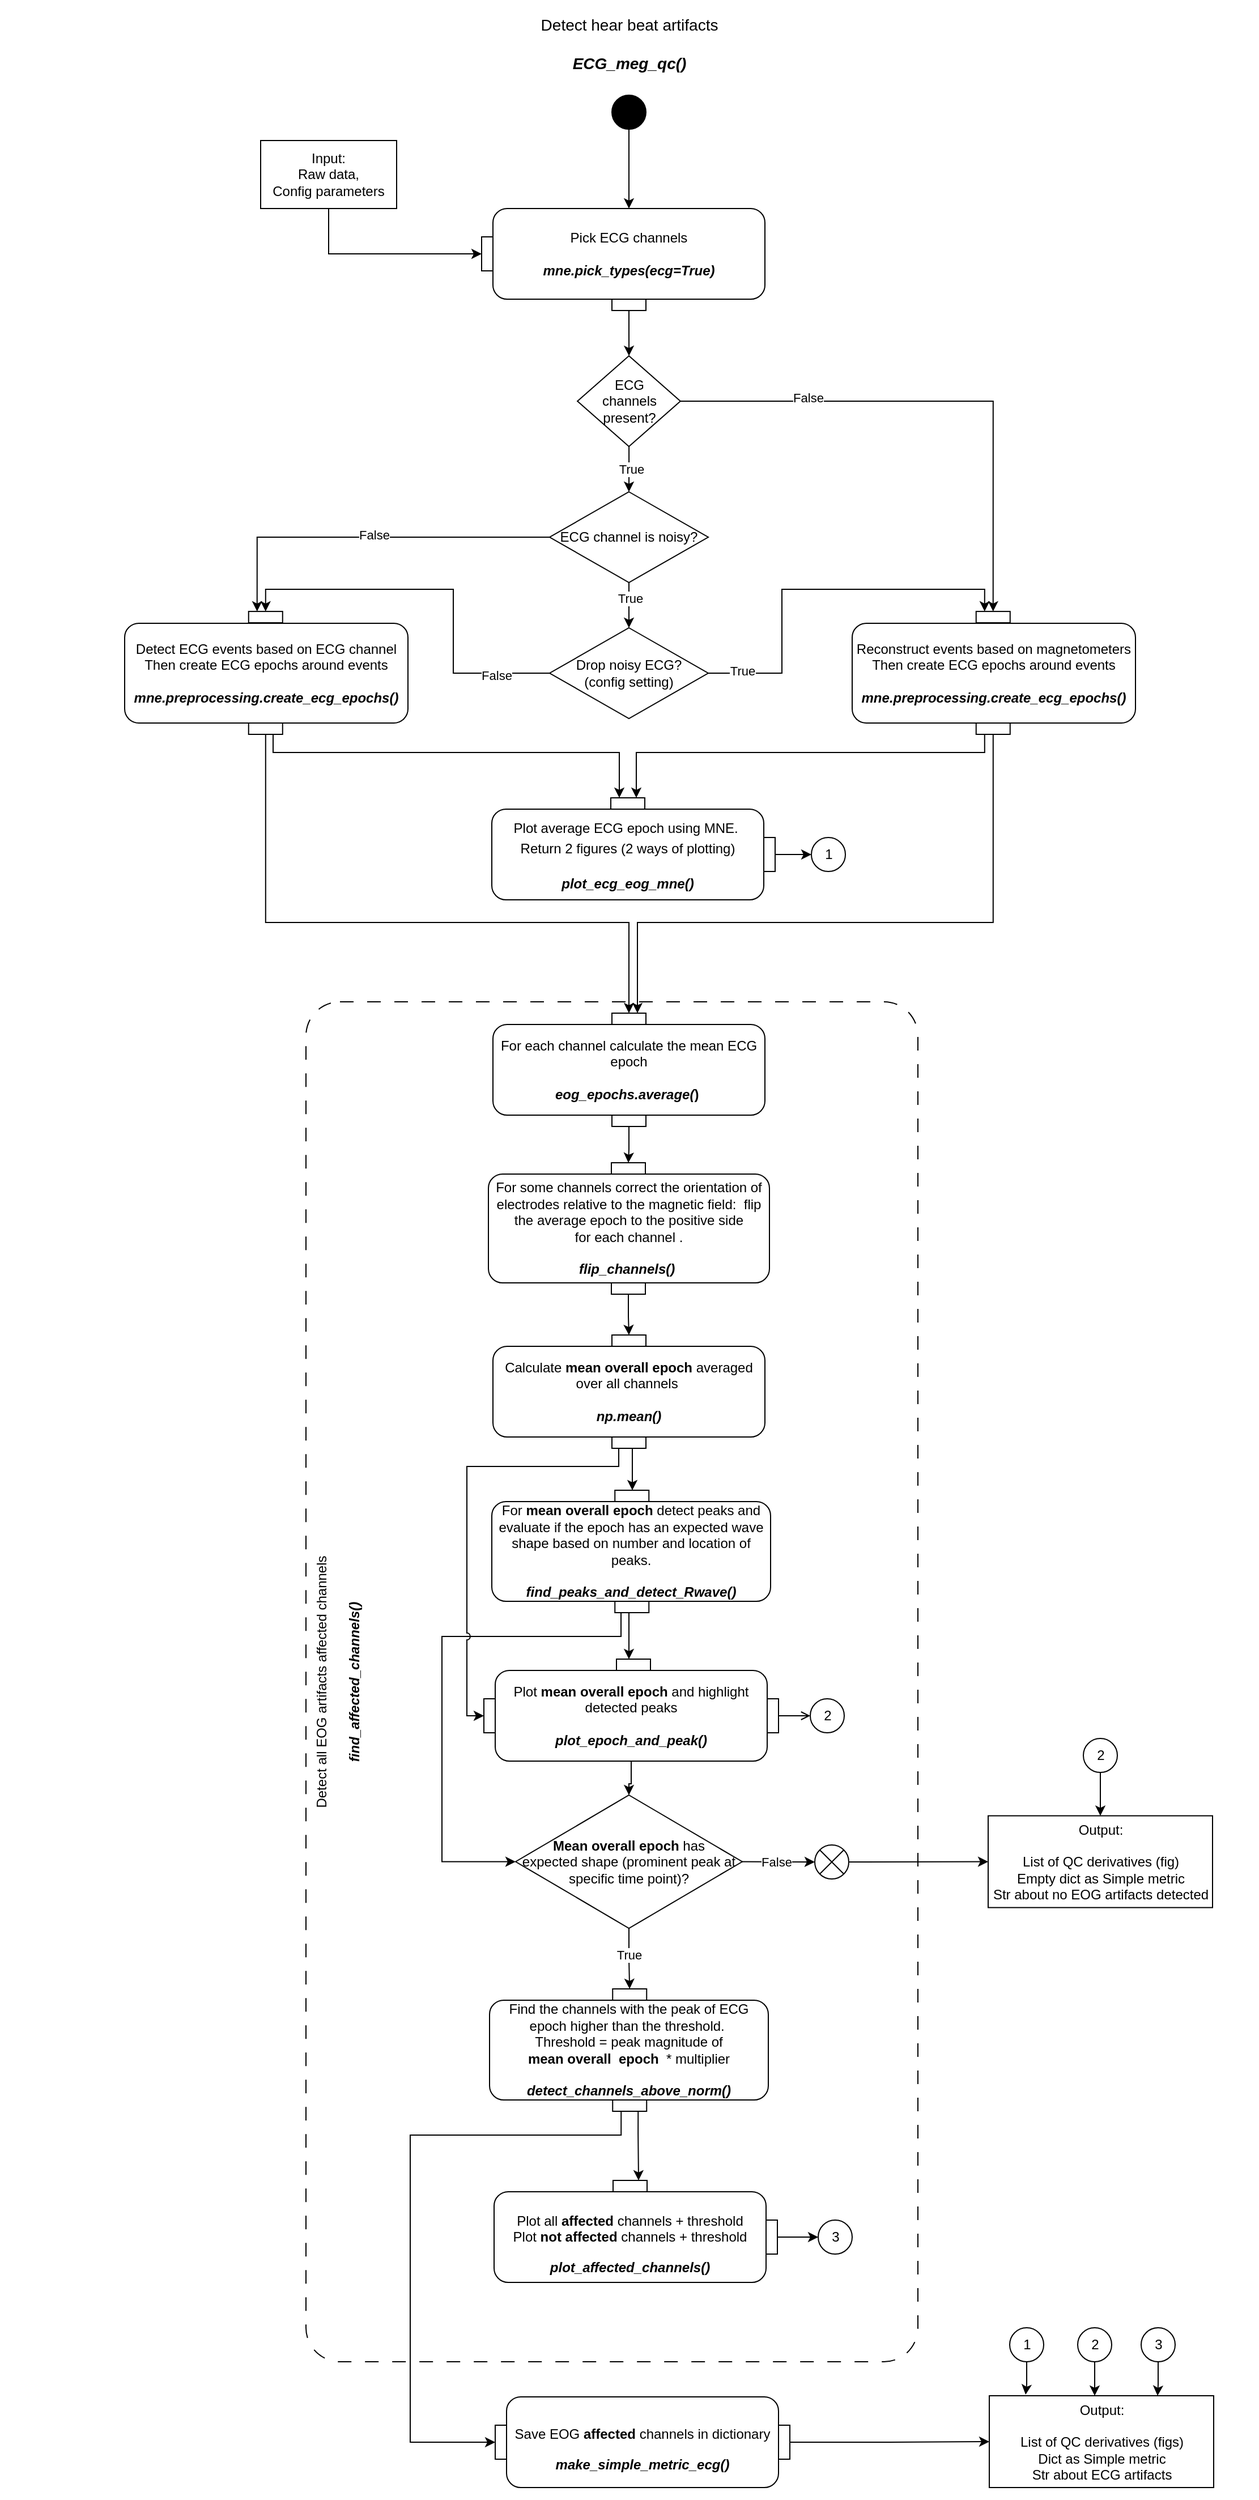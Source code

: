 <mxfile version="20.8.16" type="device"><diagram name="Page-1" id="929967ad-93f9-6ef4-fab6-5d389245f69c"><mxGraphModel dx="2705" dy="3597" grid="1" gridSize="10" guides="1" tooltips="1" connect="1" arrows="1" fold="1" page="0" pageScale="1.5" pageWidth="827" pageHeight="1169" background="none" math="0" shadow="0"><root><mxCell id="0" style=";html=1;"/><mxCell id="1" style=";html=1;" parent="0"/><mxCell id="1672d66443f91eb5-23" value="&lt;font style=&quot;font-size: 14px;&quot;&gt;&lt;span style=&quot;font-weight: normal;&quot;&gt;Detect hear beat artifacts&lt;/span&gt;&lt;br&gt;&lt;i&gt;ECG_meg_qc()&lt;/i&gt;&lt;br&gt;&lt;/font&gt;" style="text;strokeColor=none;fillColor=none;html=1;fontSize=28;fontStyle=1;verticalAlign=middle;align=center;" parent="1" vertex="1"><mxGeometry x="-1180" y="-2050" width="1110" height="40" as="geometry"/></mxCell><mxCell id="qlgW9oU40mQZMEhXMN03-3" style="edgeStyle=orthogonalEdgeStyle;rounded=0;orthogonalLoop=1;jettySize=auto;html=1;entryX=0;entryY=0.5;entryDx=0;entryDy=0;" parent="1" source="q_XP9tdPbFsaZTS1878Z-1" target="q_XP9tdPbFsaZTS1878Z-9" edge="1"><mxGeometry relative="1" as="geometry"><Array as="points"><mxPoint x="-890" y="-1840"/></Array></mxGeometry></mxCell><mxCell id="q_XP9tdPbFsaZTS1878Z-1" value="Input:&lt;br style=&quot;border-color: var(--border-color);&quot;&gt;Raw data,&lt;br&gt;Config parameters" style="rounded=0;whiteSpace=wrap;html=1;" parent="1" vertex="1"><mxGeometry x="-950" y="-1940" width="120" height="60" as="geometry"/></mxCell><mxCell id="q_XP9tdPbFsaZTS1878Z-12" value="" style="edgeStyle=orthogonalEdgeStyle;rounded=0;orthogonalLoop=1;jettySize=auto;html=1;" parent="1" source="q_XP9tdPbFsaZTS1878Z-2" target="q_XP9tdPbFsaZTS1878Z-8" edge="1"><mxGeometry relative="1" as="geometry"/></mxCell><mxCell id="q_XP9tdPbFsaZTS1878Z-2" value="" style="ellipse;fillColor=strokeColor;" parent="1" vertex="1"><mxGeometry x="-640" y="-1980" width="30" height="30" as="geometry"/></mxCell><mxCell id="q_XP9tdPbFsaZTS1878Z-7" value="" style="group;flipV=1;" parent="1" vertex="1" connectable="0"><mxGeometry x="-755" y="-1880" width="250" height="90" as="geometry"/></mxCell><mxCell id="q_XP9tdPbFsaZTS1878Z-8" value="Pick ECG channels&lt;br&gt;&lt;br&gt;&lt;b&gt;&lt;i&gt;mne.pick_types(ecg=True)&lt;/i&gt;&lt;/b&gt;" style="html=1;align=center;verticalAlign=middle;rounded=1;absoluteArcSize=1;arcSize=25;dashed=0;fontFamily=Helvetica;fontSize=12;whiteSpace=wrap;container=0;noLabel=0;imageAlign=center;" parent="q_XP9tdPbFsaZTS1878Z-7" vertex="1"><mxGeometry x="10" width="240" height="80" as="geometry"/></mxCell><mxCell id="q_XP9tdPbFsaZTS1878Z-9" value="pinIn 2" style="fontStyle=0;labelPosition=left;verticalLabelPosition=middle;align=right;verticalAlign=middle;spacingLeft=2;fontFamily=Helvetica;fontSize=12;flipH=0;resizable=0;container=0;noLabel=1;" parent="q_XP9tdPbFsaZTS1878Z-7" vertex="1"><mxGeometry y="25" width="10" height="30" as="geometry"/></mxCell><mxCell id="q_XP9tdPbFsaZTS1878Z-10" value="pinIn 1" style="fontStyle=0;labelPosition=center;verticalLabelPosition=top;align=center;verticalAlign=bottom;spacingLeft=2;fontFamily=Helvetica;fontSize=12;resizable=0;container=0;noLabel=1;" parent="q_XP9tdPbFsaZTS1878Z-7" vertex="1"><mxGeometry x="115" y="80" width="30" height="10" as="geometry"/></mxCell><mxCell id="Nbf0Tub4fTZDGGXtQ6uE-2" style="edgeStyle=orthogonalEdgeStyle;rounded=0;orthogonalLoop=1;jettySize=auto;html=1;entryX=0.5;entryY=0;entryDx=0;entryDy=0;" parent="1" source="q_XP9tdPbFsaZTS1878Z-14" target="huTJLk3M8OtfZe6XO08h-4" edge="1"><mxGeometry relative="1" as="geometry"/></mxCell><mxCell id="Nbf0Tub4fTZDGGXtQ6uE-3" value="False" style="edgeLabel;html=1;align=center;verticalAlign=middle;resizable=0;points=[];" parent="Nbf0Tub4fTZDGGXtQ6uE-2" vertex="1" connectable="0"><mxGeometry x="-0.514" y="3" relative="1" as="geometry"><mxPoint as="offset"/></mxGeometry></mxCell><mxCell id="Nbf0Tub4fTZDGGXtQ6uE-4" value="" style="edgeStyle=orthogonalEdgeStyle;rounded=0;orthogonalLoop=1;jettySize=auto;html=1;fontColor=#000000;" parent="1" source="q_XP9tdPbFsaZTS1878Z-14" target="huTJLk3M8OtfZe6XO08h-6" edge="1"><mxGeometry relative="1" as="geometry"/></mxCell><mxCell id="Nbf0Tub4fTZDGGXtQ6uE-5" value="True" style="edgeLabel;html=1;align=center;verticalAlign=middle;resizable=0;points=[];fontColor=#000000;" parent="Nbf0Tub4fTZDGGXtQ6uE-4" vertex="1" connectable="0"><mxGeometry x="0.0" y="2" relative="1" as="geometry"><mxPoint as="offset"/></mxGeometry></mxCell><mxCell id="q_XP9tdPbFsaZTS1878Z-14" value="ECG &lt;br&gt;channels present?" style="rhombus;whiteSpace=wrap;html=1;fontFamily=Helvetica;fontColor=#000000;" parent="1" vertex="1"><mxGeometry x="-670.44" y="-1750" width="90.87" height="80" as="geometry"/></mxCell><mxCell id="q_XP9tdPbFsaZTS1878Z-15" value="" style="edgeStyle=orthogonalEdgeStyle;rounded=0;orthogonalLoop=1;jettySize=auto;html=1;" parent="1" source="q_XP9tdPbFsaZTS1878Z-10" target="q_XP9tdPbFsaZTS1878Z-14" edge="1"><mxGeometry relative="1" as="geometry"/></mxCell><mxCell id="q_XP9tdPbFsaZTS1878Z-24" value="" style="group;spacingLeft=5;spacingRight=2;whiteSpace=wrap;" parent="1" vertex="1" connectable="0"><mxGeometry x="-1070" y="-1525" width="250" height="110" as="geometry"/></mxCell><mxCell id="q_XP9tdPbFsaZTS1878Z-25" value="&lt;div style=&quot;border-color: var(--border-color);&quot;&gt;&lt;div style=&quot;border-color: var(--border-color);&quot;&gt;&lt;font style=&quot;border-color: var(--border-color);&quot;&gt;Detect ECG events&amp;nbsp;&lt;/font&gt;&lt;span style=&quot;background-color: initial;&quot;&gt;based on ECG channel&lt;/span&gt;&lt;/div&gt;&lt;div style=&quot;border-color: var(--border-color);&quot;&gt;&lt;font style=&quot;border-color: var(--border-color);&quot;&gt;Then create ECG epochs around events&lt;/font&gt;&lt;/div&gt;&lt;/div&gt;&lt;br&gt;&lt;i&gt;&lt;b&gt;&lt;font style=&quot;border-color: var(--border-color);&quot;&gt;mne.preprocessing.&lt;/font&gt;create_ecg_epochs()&lt;/b&gt;&lt;/i&gt;" style="html=1;align=center;verticalAlign=middle;rounded=1;absoluteArcSize=1;arcSize=25;dashed=0;fontFamily=Helvetica;fontSize=12;whiteSpace=wrap;container=0;noLabel=0;imageAlign=center;" parent="q_XP9tdPbFsaZTS1878Z-24" vertex="1"><mxGeometry y="11" width="250.0" height="88" as="geometry"/></mxCell><mxCell id="q_XP9tdPbFsaZTS1878Z-26" value="pinOut 2" style="fontStyle=0;labelPosition=center;verticalLabelPosition=bottom;align=center;verticalAlign=top;spacingLeft=2;fontFamily=Helvetica;fontSize=12;resizable=0;container=0;noLabel=1;" parent="q_XP9tdPbFsaZTS1878Z-24" vertex="1"><mxGeometry x="109.375" y="99" width="30" height="10" as="geometry"/></mxCell><mxCell id="q_XP9tdPbFsaZTS1878Z-27" value="pinIn 1" style="fontStyle=0;labelPosition=center;verticalLabelPosition=top;align=center;verticalAlign=bottom;spacingLeft=2;fontFamily=Helvetica;fontSize=12;resizable=0;container=0;noLabel=1;" parent="q_XP9tdPbFsaZTS1878Z-24" vertex="1"><mxGeometry x="109.375" y="0.538" width="30" height="10" as="geometry"/></mxCell><mxCell id="q_XP9tdPbFsaZTS1878Z-124" value="" style="edgeStyle=orthogonalEdgeStyle;rounded=0;orthogonalLoop=1;jettySize=auto;html=1;" parent="1" source="q_XP9tdPbFsaZTS1878Z-117" target="q_XP9tdPbFsaZTS1878Z-123" edge="1"><mxGeometry relative="1" as="geometry"/></mxCell><mxCell id="q_XP9tdPbFsaZTS1878Z-125" value="True" style="edgeLabel;html=1;align=center;verticalAlign=middle;resizable=0;points=[];" parent="q_XP9tdPbFsaZTS1878Z-124" vertex="1" connectable="0"><mxGeometry x="-0.128" relative="1" as="geometry"><mxPoint as="offset"/></mxGeometry></mxCell><mxCell id="jzh1gqENJoQ-7TW8aTZ5-4" value="" style="edgeStyle=orthogonalEdgeStyle;rounded=0;jumpStyle=arc;orthogonalLoop=1;jettySize=auto;html=1;" parent="1" source="q_XP9tdPbFsaZTS1878Z-117" target="jzh1gqENJoQ-7TW8aTZ5-3" edge="1"><mxGeometry relative="1" as="geometry"/></mxCell><mxCell id="jzh1gqENJoQ-7TW8aTZ5-5" value="False" style="edgeLabel;html=1;align=center;verticalAlign=middle;resizable=0;points=[];" parent="jzh1gqENJoQ-7TW8aTZ5-4" vertex="1" connectable="0"><mxGeometry x="-0.066" relative="1" as="geometry"><mxPoint as="offset"/></mxGeometry></mxCell><mxCell id="q_XP9tdPbFsaZTS1878Z-117" value="&lt;b style=&quot;border-color: var(--border-color);&quot;&gt;Mean overall epoch&lt;/b&gt;&amp;nbsp;has&lt;br style=&quot;border-color: var(--border-color);&quot;&gt;&lt;font style=&quot;border-color: var(--border-color);&quot;&gt;expected&lt;/font&gt;&amp;nbsp;&lt;font style=&quot;border-color: var(--border-color);&quot;&gt;shape (prominent peak at specific time point)?&lt;/font&gt;" style="rhombus;html=1;fontSize=12;whiteSpace=wrap;" parent="1" vertex="1"><mxGeometry x="-725" y="-480" width="200" height="117.5" as="geometry"/></mxCell><mxCell id="q_XP9tdPbFsaZTS1878Z-118" style="edgeStyle=orthogonalEdgeStyle;rounded=0;orthogonalLoop=1;jettySize=auto;html=1;entryX=0;entryY=0.5;entryDx=0;entryDy=0;exitX=0.25;exitY=1;exitDx=0;exitDy=0;jumpStyle=arc;" parent="1" source="q_XP9tdPbFsaZTS1878Z-78" target="q_XP9tdPbFsaZTS1878Z-117" edge="1"><mxGeometry relative="1" as="geometry"><mxPoint x="-618" y="-641" as="sourcePoint"/><Array as="points"><mxPoint x="-632" y="-620"/><mxPoint x="-790" y="-620"/><mxPoint x="-790" y="-421"/></Array><mxPoint x="-750" y="-421" as="targetPoint"/></mxGeometry></mxCell><mxCell id="q_XP9tdPbFsaZTS1878Z-120" value="" style="group" parent="1" vertex="1" connectable="0"><mxGeometry x="-747" y="-310" width="397" height="290" as="geometry"/></mxCell><mxCell id="q_XP9tdPbFsaZTS1878Z-121" value="&lt;div style=&quot;border-color: var(--border-color);&quot;&gt;Find the channels with the&amp;nbsp;peak&lt;span style=&quot;border-color: var(--border-color); background-color: initial;&quot;&gt;&amp;nbsp;of ECG epoch higher than the threshold.&amp;nbsp;&lt;/span&gt;&lt;/div&gt;&lt;div style=&quot;border-color: var(--border-color);&quot;&gt;&lt;span style=&quot;border-color: var(--border-color); background-color: initial;&quot;&gt;Threshold = peak magnitude of &lt;br&gt;&lt;b&gt;mean overall&amp;nbsp; epoch&lt;/b&gt;&amp;nbsp; * multiplier&lt;/span&gt;&lt;/div&gt;&lt;br style=&quot;border-color: var(--border-color);&quot;&gt;&lt;b&gt;&lt;i&gt;detect_channels_above_norm()&lt;/i&gt;&lt;/b&gt;" style="html=1;align=center;verticalAlign=middle;rounded=1;absoluteArcSize=1;arcSize=25;dashed=0;fontFamily=Helvetica;fontSize=12;whiteSpace=wrap;container=0;noLabel=0;imageAlign=center;" parent="q_XP9tdPbFsaZTS1878Z-120" vertex="1"><mxGeometry x="-1" y="11" width="246.0" height="88" as="geometry"/></mxCell><mxCell id="q_XP9tdPbFsaZTS1878Z-122" value="pinOut 2" style="fontStyle=0;labelPosition=center;verticalLabelPosition=bottom;align=center;verticalAlign=top;spacingLeft=2;fontFamily=Helvetica;fontSize=12;resizable=0;container=0;noLabel=1;" parent="q_XP9tdPbFsaZTS1878Z-120" vertex="1"><mxGeometry x="107.625" y="99.0" width="30" height="10" as="geometry"/></mxCell><mxCell id="q_XP9tdPbFsaZTS1878Z-123" value="pinIn 1" style="fontStyle=0;labelPosition=center;verticalLabelPosition=top;align=center;verticalAlign=bottom;spacingLeft=2;fontFamily=Helvetica;fontSize=12;resizable=0;container=0;noLabel=1;" parent="q_XP9tdPbFsaZTS1878Z-120" vertex="1"><mxGeometry x="107.625" y="1" width="30" height="10" as="geometry"/></mxCell><mxCell id="q_XP9tdPbFsaZTS1878Z-130" value="" style="edgeStyle=orthogonalEdgeStyle;rounded=0;orthogonalLoop=1;jettySize=auto;html=1;exitX=0.75;exitY=1;exitDx=0;exitDy=0;entryX=0.75;entryY=0;entryDx=0;entryDy=0;" parent="1" source="q_XP9tdPbFsaZTS1878Z-122" target="q_XP9tdPbFsaZTS1878Z-129" edge="1"><mxGeometry relative="1" as="geometry"><mxPoint x="-621" y="-200" as="sourcePoint"/><mxPoint x="-621" y="-160" as="targetPoint"/><Array as="points"><mxPoint x="-617" y="-181"/><mxPoint x="-616" y="-160"/></Array></mxGeometry></mxCell><mxCell id="q_XP9tdPbFsaZTS1878Z-132" value="" style="group" parent="1" vertex="1" connectable="0"><mxGeometry x="-744" y="-140" width="250" height="100" as="geometry"/></mxCell><mxCell id="q_XP9tdPbFsaZTS1878Z-126" value="" style="group" parent="q_XP9tdPbFsaZTS1878Z-132" vertex="1" connectable="0"><mxGeometry width="240" height="100" as="geometry"/></mxCell><mxCell id="q_XP9tdPbFsaZTS1878Z-127" value="&lt;p style=&quot;border-color: var(--border-color);&quot;&gt;Plot all&lt;b style=&quot;border-color: var(--border-color);&quot;&gt;&amp;nbsp;affected&lt;/b&gt;&amp;nbsp;channels + threshold&lt;br&gt;&lt;span style=&quot;background-color: initial;&quot;&gt;Plot&amp;nbsp;&lt;/span&gt;&lt;b style=&quot;background-color: initial; border-color: var(--border-color);&quot;&gt;not affected&amp;nbsp;&lt;/b&gt;&lt;span style=&quot;background-color: initial;&quot;&gt;channels + threshold&lt;/span&gt;&lt;/p&gt;&lt;b&gt;&lt;i&gt;plot_affected_channels()&lt;/i&gt;&lt;/b&gt;" style="html=1;align=center;verticalAlign=middle;rounded=1;absoluteArcSize=1;arcSize=25;dashed=0;fontFamily=Helvetica;fontSize=12;whiteSpace=wrap;container=0;noLabel=0;imageAlign=center;" parent="q_XP9tdPbFsaZTS1878Z-126" vertex="1"><mxGeometry y="10" width="240" height="80" as="geometry"/></mxCell><mxCell id="q_XP9tdPbFsaZTS1878Z-129" value="pinIn 1" style="fontStyle=0;labelPosition=center;verticalLabelPosition=top;align=center;verticalAlign=bottom;spacingLeft=2;fontFamily=Helvetica;fontSize=12;resizable=0;container=0;noLabel=1;" parent="q_XP9tdPbFsaZTS1878Z-126" vertex="1"><mxGeometry x="105" width="30" height="10" as="geometry"/></mxCell><mxCell id="q_XP9tdPbFsaZTS1878Z-131" value="pinOut 1" style="fontStyle=0;labelPosition=right;verticalLabelPosition=middle;align=left;verticalAlign=middle;spacingLeft=2;fontFamily=Helvetica;fontSize=12;resizable=0;container=0;noLabel=1;" parent="q_XP9tdPbFsaZTS1878Z-132" vertex="1"><mxGeometry x="240" y="35.0" width="10" height="30" as="geometry"/></mxCell><mxCell id="q_XP9tdPbFsaZTS1878Z-162" value="3" style="ellipse;html=1;" parent="1" vertex="1"><mxGeometry x="-458" y="-105" width="30" height="30" as="geometry"/></mxCell><mxCell id="q_XP9tdPbFsaZTS1878Z-163" value="" style="edgeStyle=orthogonalEdgeStyle;rounded=0;orthogonalLoop=1;jettySize=auto;html=1;" parent="1" source="q_XP9tdPbFsaZTS1878Z-131" target="q_XP9tdPbFsaZTS1878Z-162" edge="1"><mxGeometry relative="1" as="geometry"/></mxCell><mxCell id="zNMVAwUSSOP5G73fzrCB-3" value="" style="edgeStyle=orthogonalEdgeStyle;rounded=0;orthogonalLoop=1;jettySize=auto;html=1;" parent="1" source="q_XP9tdPbFsaZTS1878Z-26" target="q_XP9tdPbFsaZTS1878Z-42" edge="1"><mxGeometry relative="1" as="geometry"><Array as="points"><mxPoint x="-946" y="-1250"/><mxPoint x="-625" y="-1250"/></Array></mxGeometry></mxCell><mxCell id="zNMVAwUSSOP5G73fzrCB-4" style="edgeStyle=orthogonalEdgeStyle;rounded=0;orthogonalLoop=1;jettySize=auto;html=1;exitX=0.25;exitY=1;exitDx=0;exitDy=0;entryX=0;entryY=0.5;entryDx=0;entryDy=0;" parent="1" source="q_XP9tdPbFsaZTS1878Z-122" target="zNMVAwUSSOP5G73fzrCB-5" edge="1"><mxGeometry relative="1" as="geometry"><mxPoint x="-778" y="-10" as="targetPoint"/><Array as="points"><mxPoint x="-632" y="-180"/><mxPoint x="-818" y="-180"/><mxPoint x="-818" y="91"/></Array></mxGeometry></mxCell><mxCell id="zNMVAwUSSOP5G73fzrCB-7" value="" style="group" parent="1" vertex="1" connectable="0"><mxGeometry x="-743" y="41" width="260" height="100" as="geometry"/></mxCell><mxCell id="q_XP9tdPbFsaZTS1878Z-164" value="" style="group" parent="zNMVAwUSSOP5G73fzrCB-7" vertex="1" connectable="0"><mxGeometry x="10" width="250" height="100" as="geometry"/></mxCell><mxCell id="q_XP9tdPbFsaZTS1878Z-165" value="" style="group" parent="q_XP9tdPbFsaZTS1878Z-164" vertex="1" connectable="0"><mxGeometry width="240" height="100" as="geometry"/></mxCell><mxCell id="q_XP9tdPbFsaZTS1878Z-166" value="&lt;p style=&quot;border-color: var(--border-color);&quot;&gt;Save EOG&amp;nbsp;&lt;b style=&quot;border-color: var(--border-color);&quot;&gt;affected&lt;/b&gt;&amp;nbsp;channels in dictionary&lt;br&gt;&lt;/p&gt;&lt;i&gt;&lt;b&gt;make_simple_metric_ecg()&lt;/b&gt;&lt;/i&gt;" style="html=1;align=center;verticalAlign=middle;rounded=1;absoluteArcSize=1;arcSize=25;dashed=0;fontFamily=Helvetica;fontSize=12;whiteSpace=wrap;container=0;noLabel=0;imageAlign=center;" parent="q_XP9tdPbFsaZTS1878Z-165" vertex="1"><mxGeometry y="10" width="240" height="80" as="geometry"/></mxCell><mxCell id="q_XP9tdPbFsaZTS1878Z-168" value="pinOut 1" style="fontStyle=0;labelPosition=right;verticalLabelPosition=middle;align=left;verticalAlign=middle;spacingLeft=2;fontFamily=Helvetica;fontSize=12;resizable=0;container=0;noLabel=1;" parent="q_XP9tdPbFsaZTS1878Z-164" vertex="1"><mxGeometry x="240" y="35.0" width="10" height="30" as="geometry"/></mxCell><mxCell id="zNMVAwUSSOP5G73fzrCB-5" value="pinOut 1" style="fontStyle=0;labelPosition=right;verticalLabelPosition=middle;align=left;verticalAlign=middle;spacingLeft=2;fontFamily=Helvetica;fontSize=12;resizable=0;container=0;noLabel=1;" parent="zNMVAwUSSOP5G73fzrCB-7" vertex="1"><mxGeometry y="35.0" width="10" height="30" as="geometry"/></mxCell><mxCell id="zNMVAwUSSOP5G73fzrCB-8" value="Output:&lt;br style=&quot;border-color: var(--border-color);&quot;&gt;&lt;br style=&quot;border-color: var(--border-color);&quot;&gt;List of QC derivatives (figs)&lt;br style=&quot;border-color: var(--border-color);&quot;&gt;Dict as Simple metric&lt;br style=&quot;border-color: var(--border-color);&quot;&gt;Str about ECG artifacts" style="html=1;dashed=0;fontFamily=Helvetica;fontSize=12;fontColor=rgb(0, 0, 0);align=center;strokeColor=rgb(0, 0, 0);fillColor=rgb(255, 255, 255);" parent="1" vertex="1"><mxGeometry x="-307" y="50" width="198" height="81" as="geometry"/></mxCell><mxCell id="zNMVAwUSSOP5G73fzrCB-9" style="edgeStyle=orthogonalEdgeStyle;rounded=0;orthogonalLoop=1;jettySize=auto;html=1;" parent="1" source="q_XP9tdPbFsaZTS1878Z-168" target="zNMVAwUSSOP5G73fzrCB-8" edge="1"><mxGeometry relative="1" as="geometry"/></mxCell><mxCell id="q_XP9tdPbFsaZTS1878Z-39" value="" style="group" parent="1" vertex="1" connectable="0"><mxGeometry x="-745" y="-1170" width="240" height="100" as="geometry"/></mxCell><mxCell id="q_XP9tdPbFsaZTS1878Z-40" value="For each channel calculate the mean ECG epoch&lt;br&gt;&lt;br&gt;&lt;b&gt;&lt;i&gt;eog_epochs&lt;span style=&quot;border-color: var(--border-color); background-color: initial;&quot;&gt;.&lt;/span&gt;&lt;span style=&quot;border-color: var(--border-color); background-color: initial;&quot;&gt;average(&lt;/span&gt;&lt;/i&gt;&lt;/b&gt;&lt;span style=&quot;border-color: var(--border-color); font-weight: 700; background-color: initial;&quot;&gt;)&amp;nbsp;&lt;/span&gt;" style="html=1;align=center;verticalAlign=middle;rounded=1;absoluteArcSize=1;arcSize=25;dashed=0;fontFamily=Helvetica;fontSize=12;whiteSpace=wrap;container=0;noLabel=0;imageAlign=center;" parent="q_XP9tdPbFsaZTS1878Z-39" vertex="1"><mxGeometry y="10" width="240" height="80" as="geometry"/></mxCell><mxCell id="q_XP9tdPbFsaZTS1878Z-41" value="pinOut 2" style="fontStyle=0;labelPosition=center;verticalLabelPosition=bottom;align=center;verticalAlign=top;spacingLeft=2;fontFamily=Helvetica;fontSize=12;resizable=0;container=0;noLabel=1;" parent="q_XP9tdPbFsaZTS1878Z-39" vertex="1"><mxGeometry x="105" y="90" width="30" height="10" as="geometry"/></mxCell><mxCell id="q_XP9tdPbFsaZTS1878Z-42" value="pinIn 1" style="fontStyle=0;labelPosition=center;verticalLabelPosition=top;align=center;verticalAlign=bottom;spacingLeft=2;fontFamily=Helvetica;fontSize=12;resizable=0;container=0;noLabel=1;" parent="q_XP9tdPbFsaZTS1878Z-39" vertex="1"><mxGeometry x="105" width="30" height="10" as="geometry"/></mxCell><mxCell id="q_XP9tdPbFsaZTS1878Z-43" value="" style="group" parent="1" vertex="1" connectable="0"><mxGeometry x="-749" y="-1040" width="394" height="1020" as="geometry"/></mxCell><mxCell id="q_XP9tdPbFsaZTS1878Z-44" value="For some channels correct the orientation of electrodes relative to the magnetic field:&amp;nbsp;&amp;nbsp;flip the average epoch to the positive side&lt;br&gt;for each channel&amp;nbsp;&lt;span style=&quot;border-color: var(--border-color); background-color: initial;&quot;&gt;.&lt;/span&gt;&lt;br&gt;&lt;br&gt;&lt;b&gt;&lt;i&gt;flip_channels()&lt;/i&gt;&lt;/b&gt;&amp;nbsp;" style="html=1;align=center;verticalAlign=middle;rounded=1;absoluteArcSize=1;arcSize=25;dashed=0;fontFamily=Helvetica;fontSize=12;whiteSpace=wrap;container=0;noLabel=0;imageAlign=center;" parent="q_XP9tdPbFsaZTS1878Z-43" vertex="1"><mxGeometry y="12" width="248" height="96" as="geometry"/></mxCell><mxCell id="q_XP9tdPbFsaZTS1878Z-45" value="pinOut 2" style="fontStyle=0;labelPosition=center;verticalLabelPosition=bottom;align=center;verticalAlign=top;spacingLeft=2;fontFamily=Helvetica;fontSize=12;resizable=0;container=0;noLabel=1;" parent="q_XP9tdPbFsaZTS1878Z-43" vertex="1"><mxGeometry x="108.5" y="108" width="30" height="10" as="geometry"/></mxCell><mxCell id="q_XP9tdPbFsaZTS1878Z-46" value="pinIn 1" style="fontStyle=0;labelPosition=center;verticalLabelPosition=top;align=center;verticalAlign=bottom;spacingLeft=2;fontFamily=Helvetica;fontSize=12;resizable=0;container=0;noLabel=1;" parent="q_XP9tdPbFsaZTS1878Z-43" vertex="1"><mxGeometry x="108.5" y="2" width="30" height="10" as="geometry"/></mxCell><mxCell id="q_XP9tdPbFsaZTS1878Z-47" value="" style="edgeStyle=orthogonalEdgeStyle;rounded=0;orthogonalLoop=1;jettySize=auto;html=1;" parent="1" source="q_XP9tdPbFsaZTS1878Z-41" target="q_XP9tdPbFsaZTS1878Z-46" edge="1"><mxGeometry relative="1" as="geometry"/></mxCell><mxCell id="q_XP9tdPbFsaZTS1878Z-57" value="" style="edgeStyle=orthogonalEdgeStyle;rounded=0;orthogonalLoop=1;jettySize=auto;html=1;" parent="1" source="q_XP9tdPbFsaZTS1878Z-45" target="q_XP9tdPbFsaZTS1878Z-55" edge="1"><mxGeometry relative="1" as="geometry"/></mxCell><mxCell id="q_XP9tdPbFsaZTS1878Z-108" style="edgeStyle=orthogonalEdgeStyle;rounded=0;orthogonalLoop=1;jettySize=auto;html=1;entryX=0.5;entryY=0;entryDx=0;entryDy=0;" parent="1" edge="1"><mxGeometry relative="1" as="geometry"><mxPoint x="-626.444" y="-641" as="sourcePoint"/><mxPoint x="-625" y="-600" as="targetPoint"/><Array as="points"><mxPoint x="-625" y="-641"/></Array></mxGeometry></mxCell><mxCell id="q_XP9tdPbFsaZTS1878Z-109" style="edgeStyle=orthogonalEdgeStyle;rounded=0;orthogonalLoop=1;jettySize=auto;html=1;entryX=0;entryY=0.5;entryDx=0;entryDy=0;jumpStyle=arc;exitX=0.25;exitY=1;exitDx=0;exitDy=0;" parent="1" source="q_XP9tdPbFsaZTS1878Z-54" target="q_XP9tdPbFsaZTS1878Z-116" edge="1"><mxGeometry relative="1" as="geometry"><mxPoint x="-660" y="-780" as="sourcePoint"/><Array as="points"><mxPoint x="-634" y="-770"/><mxPoint x="-768" y="-770"/><mxPoint x="-768" y="-550"/></Array></mxGeometry></mxCell><mxCell id="q_XP9tdPbFsaZTS1878Z-110" value="2" style="ellipse;html=1;" parent="1" vertex="1"><mxGeometry x="-465" y="-565" width="30" height="30" as="geometry"/></mxCell><mxCell id="q_XP9tdPbFsaZTS1878Z-111" value="" style="endArrow=open;html=1;rounded=0;align=center;verticalAlign=top;endFill=0;labelBackgroundColor=none;endSize=6;exitX=1;exitY=0.5;exitDx=0;exitDy=0;" parent="1" source="q_XP9tdPbFsaZTS1878Z-115" target="q_XP9tdPbFsaZTS1878Z-110" edge="1"><mxGeometry relative="1" as="geometry"><mxPoint x="-478" y="-550" as="sourcePoint"/></mxGeometry></mxCell><mxCell id="q_XP9tdPbFsaZTS1878Z-116" value="pinOut 1" style="fontStyle=0;labelPosition=right;verticalLabelPosition=middle;align=left;verticalAlign=middle;spacingLeft=2;fontFamily=Helvetica;fontSize=12;resizable=0;container=0;noLabel=1;" parent="1" vertex="1"><mxGeometry x="-753" y="-565.0" width="10" height="30" as="geometry"/></mxCell><mxCell id="jzh1gqENJoQ-7TW8aTZ5-2" value="" style="edgeStyle=orthogonalEdgeStyle;rounded=0;jumpStyle=arc;orthogonalLoop=1;jettySize=auto;html=1;" parent="1" source="q_XP9tdPbFsaZTS1878Z-102" target="q_XP9tdPbFsaZTS1878Z-117" edge="1"><mxGeometry relative="1" as="geometry"/></mxCell><mxCell id="Nbf0Tub4fTZDGGXtQ6uE-23" value="" style="edgeStyle=orthogonalEdgeStyle;rounded=0;orthogonalLoop=1;jettySize=auto;html=1;fontFamily=Helvetica;fontColor=#000000;" parent="1" source="jzh1gqENJoQ-7TW8aTZ5-6" target="zNMVAwUSSOP5G73fzrCB-8" edge="1"><mxGeometry relative="1" as="geometry"><Array as="points"><mxPoint x="-214" y="50"/><mxPoint x="-214" y="50"/></Array></mxGeometry></mxCell><mxCell id="jzh1gqENJoQ-7TW8aTZ5-6" value="2" style="ellipse;html=1;" parent="1" vertex="1"><mxGeometry x="-229" y="-10" width="30" height="30" as="geometry"/></mxCell><mxCell id="Nbf0Tub4fTZDGGXtQ6uE-25" style="edgeStyle=orthogonalEdgeStyle;rounded=0;orthogonalLoop=1;jettySize=auto;html=1;entryX=0.75;entryY=0;entryDx=0;entryDy=0;fontFamily=Helvetica;fontColor=#000000;" parent="1" source="jzh1gqENJoQ-7TW8aTZ5-7" target="zNMVAwUSSOP5G73fzrCB-8" edge="1"><mxGeometry relative="1" as="geometry"/></mxCell><mxCell id="jzh1gqENJoQ-7TW8aTZ5-7" value="3" style="ellipse;html=1;" parent="1" vertex="1"><mxGeometry x="-173" y="-10" width="30" height="30" as="geometry"/></mxCell><mxCell id="jzh1gqENJoQ-7TW8aTZ5-13" value="Output:&lt;br style=&quot;border-color: var(--border-color);&quot;&gt;&lt;br style=&quot;border-color: var(--border-color);&quot;&gt;List of QC derivatives (fig)&lt;br style=&quot;border-color: var(--border-color);&quot;&gt;Empty dict as Simple metric&lt;br style=&quot;border-color: var(--border-color);&quot;&gt;Str about no EOG artifacts detected" style="html=1;dashed=0;fontFamily=Helvetica;fontSize=12;fontColor=rgb(0, 0, 0);align=center;strokeColor=rgb(0, 0, 0);fillColor=rgb(255, 255, 255);" parent="1" vertex="1"><mxGeometry x="-308" y="-461.75" width="198" height="81" as="geometry"/></mxCell><mxCell id="jzh1gqENJoQ-7TW8aTZ5-14" style="edgeStyle=orthogonalEdgeStyle;rounded=0;jumpStyle=arc;orthogonalLoop=1;jettySize=auto;html=1;entryX=0;entryY=0.5;entryDx=0;entryDy=0;" parent="1" source="jzh1gqENJoQ-7TW8aTZ5-3" target="jzh1gqENJoQ-7TW8aTZ5-13" edge="1"><mxGeometry relative="1" as="geometry"/></mxCell><mxCell id="jzh1gqENJoQ-7TW8aTZ5-16" value="" style="edgeStyle=orthogonalEdgeStyle;rounded=0;jumpStyle=arc;orthogonalLoop=1;jettySize=auto;html=1;" parent="1" source="jzh1gqENJoQ-7TW8aTZ5-15" target="jzh1gqENJoQ-7TW8aTZ5-13" edge="1"><mxGeometry relative="1" as="geometry"/></mxCell><mxCell id="jzh1gqENJoQ-7TW8aTZ5-15" value="2" style="ellipse;html=1;" parent="1" vertex="1"><mxGeometry x="-224" y="-530" width="30" height="30" as="geometry"/></mxCell><mxCell id="q_XP9tdPbFsaZTS1878Z-77" value="&lt;font style=&quot;border-color: var(--border-color); background-color: initial;&quot;&gt;For&amp;nbsp;&lt;b style=&quot;border-color: var(--border-color);&quot;&gt;mean overall epoch&amp;nbsp;&lt;/b&gt;&lt;/font&gt;detect peaks and evaluate if the epoch has an expected wave shape based on number and location of peaks.&lt;br style=&quot;border-color: var(--border-color);&quot;&gt;&lt;br style=&quot;border-color: var(--border-color);&quot;&gt;&lt;b&gt;&lt;i&gt;find_peaks_and_detect_Rwave()&lt;/i&gt;&lt;/b&gt;" style="html=1;align=center;verticalAlign=middle;rounded=1;absoluteArcSize=1;arcSize=25;dashed=0;fontFamily=Helvetica;fontSize=12;whiteSpace=wrap;container=0;noLabel=0;imageAlign=center;" parent="1" vertex="1"><mxGeometry x="-746" y="-739" width="246.0" height="88" as="geometry"/></mxCell><mxCell id="q_XP9tdPbFsaZTS1878Z-78" value="pinOut 2" style="fontStyle=0;labelPosition=center;verticalLabelPosition=bottom;align=center;verticalAlign=top;spacingLeft=2;fontFamily=Helvetica;fontSize=12;resizable=0;container=0;noLabel=1;" parent="1" vertex="1"><mxGeometry x="-637.375" y="-651" width="30" height="10" as="geometry"/></mxCell><mxCell id="q_XP9tdPbFsaZTS1878Z-79" value="pinIn 1" style="fontStyle=0;labelPosition=center;verticalLabelPosition=top;align=center;verticalAlign=bottom;spacingLeft=2;fontFamily=Helvetica;fontSize=12;resizable=0;container=0;noLabel=1;" parent="1" vertex="1"><mxGeometry x="-637.375" y="-749" width="30" height="10" as="geometry"/></mxCell><mxCell id="q_XP9tdPbFsaZTS1878Z-80" value="" style="edgeStyle=orthogonalEdgeStyle;rounded=0;orthogonalLoop=1;jettySize=auto;html=1;" parent="1" source="q_XP9tdPbFsaZTS1878Z-54" target="q_XP9tdPbFsaZTS1878Z-79" edge="1"><mxGeometry relative="1" as="geometry"><Array as="points"><mxPoint x="-622" y="-780"/><mxPoint x="-622" y="-780"/></Array></mxGeometry></mxCell><mxCell id="q_XP9tdPbFsaZTS1878Z-53" value="&lt;font style=&quot;border-color: var(--border-color); background-color: initial; text-align: left;&quot;&gt;Calculate &lt;b&gt;mean overall epoch&lt;/b&gt; averaged over&lt;/font&gt;&amp;nbsp;all channels&amp;nbsp;&lt;br style=&quot;border-color: var(--border-color);&quot;&gt;&lt;br style=&quot;border-color: var(--border-color);&quot;&gt;&lt;b style=&quot;border-color: var(--border-color);&quot;&gt;&lt;i style=&quot;border-color: var(--border-color);&quot;&gt;np.mean()&lt;/i&gt;&lt;/b&gt;" style="html=1;align=center;verticalAlign=middle;rounded=1;absoluteArcSize=1;arcSize=25;dashed=0;fontFamily=Helvetica;fontSize=12;whiteSpace=wrap;container=0;noLabel=0;imageAlign=center;" parent="1" vertex="1"><mxGeometry x="-745" y="-876" width="240" height="80" as="geometry"/></mxCell><mxCell id="q_XP9tdPbFsaZTS1878Z-54" value="pinOut 2" style="fontStyle=0;labelPosition=center;verticalLabelPosition=bottom;align=center;verticalAlign=top;spacingLeft=2;fontFamily=Helvetica;fontSize=12;resizable=0;container=0;noLabel=1;" parent="1" vertex="1"><mxGeometry x="-640" y="-796" width="30" height="10" as="geometry"/></mxCell><mxCell id="q_XP9tdPbFsaZTS1878Z-55" value="pinIn 1" style="fontStyle=0;labelPosition=center;verticalLabelPosition=top;align=center;verticalAlign=bottom;spacingLeft=2;fontFamily=Helvetica;fontSize=12;resizable=0;container=0;noLabel=1;" parent="1" vertex="1"><mxGeometry x="-640" y="-886" width="30" height="10" as="geometry"/></mxCell><mxCell id="jzh1gqENJoQ-7TW8aTZ5-3" value="" style="shape=sumEllipse;perimeter=ellipsePerimeter;whiteSpace=wrap;html=1;backgroundOutline=1;fontFamily=Courier New;fontSize=12;" parent="1" vertex="1"><mxGeometry x="-461" y="-436" width="30" height="30" as="geometry"/></mxCell><mxCell id="q_XP9tdPbFsaZTS1878Z-101" value="" style="group" parent="1" vertex="1" connectable="0"><mxGeometry x="-743" y="-600" width="395" height="590" as="geometry"/></mxCell><mxCell id="q_XP9tdPbFsaZTS1878Z-102" value="Plot&amp;nbsp;&lt;b style=&quot;border-color: var(--border-color);&quot;&gt;mean overall&lt;/b&gt;&lt;span style=&quot;border-color: var(--border-color);&quot;&gt;&amp;nbsp;&lt;b&gt;epoch&lt;/b&gt; and highlight detected peaks&lt;/span&gt;&lt;br style=&quot;border-color: var(--border-color);&quot;&gt;&lt;br style=&quot;border-color: var(--border-color);&quot;&gt;&lt;b&gt;&lt;i&gt;plot_epoch_and_peak()&lt;/i&gt;&lt;/b&gt;" style="html=1;align=center;verticalAlign=middle;rounded=1;absoluteArcSize=1;arcSize=25;dashed=0;fontFamily=Helvetica;fontSize=12;whiteSpace=wrap;container=0;noLabel=0;imageAlign=center;" parent="q_XP9tdPbFsaZTS1878Z-101" vertex="1"><mxGeometry y="10" width="240" height="80" as="geometry"/></mxCell><mxCell id="q_XP9tdPbFsaZTS1878Z-106" value="pinIn 1" style="fontStyle=0;labelPosition=center;verticalLabelPosition=top;align=center;verticalAlign=bottom;spacingLeft=2;fontFamily=Helvetica;fontSize=12;resizable=0;container=0;noLabel=1;" parent="q_XP9tdPbFsaZTS1878Z-101" vertex="1"><mxGeometry x="107" width="30" height="10" as="geometry"/></mxCell><mxCell id="q_XP9tdPbFsaZTS1878Z-115" value="pinOut 1" style="fontStyle=0;labelPosition=right;verticalLabelPosition=middle;align=left;verticalAlign=middle;spacingLeft=2;fontFamily=Helvetica;fontSize=12;resizable=0;container=0;noLabel=1;" parent="q_XP9tdPbFsaZTS1878Z-101" vertex="1"><mxGeometry x="240" y="35.0" width="10" height="30" as="geometry"/></mxCell><mxCell id="huTJLk3M8OtfZe6XO08h-1" value="" style="group;spacingLeft=5;spacingRight=2;whiteSpace=wrap;" parent="1" vertex="1" connectable="0"><mxGeometry x="-428" y="-1525" width="250" height="110" as="geometry"/></mxCell><mxCell id="huTJLk3M8OtfZe6XO08h-2" value="&lt;div style=&quot;border-color: var(--border-color);&quot;&gt;&lt;div style=&quot;border-color: var(--border-color);&quot;&gt;Reconstruct events based on magnetometers&lt;br&gt;&lt;/div&gt;&lt;div style=&quot;border-color: var(--border-color);&quot;&gt;&lt;font style=&quot;border-color: var(--border-color);&quot;&gt;Then create ECG epochs around events&lt;/font&gt;&lt;/div&gt;&lt;/div&gt;&lt;br&gt;&lt;i&gt;&lt;b&gt;&lt;font style=&quot;border-color: var(--border-color);&quot;&gt;mne.preprocessing.&lt;/font&gt;create_ecg_epochs()&lt;/b&gt;&lt;/i&gt;" style="html=1;align=center;verticalAlign=middle;rounded=1;absoluteArcSize=1;arcSize=25;dashed=0;fontFamily=Helvetica;fontSize=12;whiteSpace=wrap;container=0;noLabel=0;imageAlign=center;" parent="huTJLk3M8OtfZe6XO08h-1" vertex="1"><mxGeometry y="11" width="250.0" height="88" as="geometry"/></mxCell><mxCell id="huTJLk3M8OtfZe6XO08h-3" value="pinOut 2" style="fontStyle=0;labelPosition=center;verticalLabelPosition=bottom;align=center;verticalAlign=top;spacingLeft=2;fontFamily=Helvetica;fontSize=12;resizable=0;container=0;noLabel=1;" parent="huTJLk3M8OtfZe6XO08h-1" vertex="1"><mxGeometry x="109.375" y="99" width="30" height="10" as="geometry"/></mxCell><mxCell id="huTJLk3M8OtfZe6XO08h-4" value="pinIn 1" style="fontStyle=0;labelPosition=center;verticalLabelPosition=top;align=center;verticalAlign=bottom;spacingLeft=2;fontFamily=Helvetica;fontSize=12;resizable=0;container=0;noLabel=1;" parent="huTJLk3M8OtfZe6XO08h-1" vertex="1"><mxGeometry x="109.375" y="0.538" width="30" height="10" as="geometry"/></mxCell><mxCell id="Nbf0Tub4fTZDGGXtQ6uE-7" value="" style="edgeStyle=orthogonalEdgeStyle;rounded=0;orthogonalLoop=1;jettySize=auto;html=1;fontColor=#000000;" parent="1" source="huTJLk3M8OtfZe6XO08h-6" target="Nbf0Tub4fTZDGGXtQ6uE-6" edge="1"><mxGeometry relative="1" as="geometry"/></mxCell><mxCell id="Nbf0Tub4fTZDGGXtQ6uE-8" value="True" style="edgeLabel;html=1;align=center;verticalAlign=middle;resizable=0;points=[];fontColor=#000000;" parent="Nbf0Tub4fTZDGGXtQ6uE-7" vertex="1" connectable="0"><mxGeometry x="-0.3" y="1" relative="1" as="geometry"><mxPoint as="offset"/></mxGeometry></mxCell><mxCell id="Nbf0Tub4fTZDGGXtQ6uE-13" style="edgeStyle=orthogonalEdgeStyle;rounded=0;orthogonalLoop=1;jettySize=auto;html=1;entryX=0.25;entryY=0;entryDx=0;entryDy=0;fontColor=#000000;" parent="1" source="huTJLk3M8OtfZe6XO08h-6" target="q_XP9tdPbFsaZTS1878Z-27" edge="1"><mxGeometry relative="1" as="geometry"/></mxCell><mxCell id="Nbf0Tub4fTZDGGXtQ6uE-14" value="False" style="edgeLabel;html=1;align=center;verticalAlign=middle;resizable=0;points=[];fontColor=#000000;" parent="Nbf0Tub4fTZDGGXtQ6uE-13" vertex="1" connectable="0"><mxGeometry x="-0.042" y="-2" relative="1" as="geometry"><mxPoint as="offset"/></mxGeometry></mxCell><mxCell id="huTJLk3M8OtfZe6XO08h-6" value="ECG channel is noisy?" style="rhombus;whiteSpace=wrap;html=1;fontFamily=Helvetica;fontColor=#000000;" parent="1" vertex="1"><mxGeometry x="-695.0" y="-1630" width="140" height="80" as="geometry"/></mxCell><mxCell id="Nbf0Tub4fTZDGGXtQ6uE-9" style="edgeStyle=orthogonalEdgeStyle;rounded=0;orthogonalLoop=1;jettySize=auto;html=1;entryX=0.25;entryY=0;entryDx=0;entryDy=0;fontColor=#000000;" parent="1" source="Nbf0Tub4fTZDGGXtQ6uE-6" target="huTJLk3M8OtfZe6XO08h-4" edge="1"><mxGeometry relative="1" as="geometry"><Array as="points"><mxPoint x="-490" y="-1470"/><mxPoint x="-490" y="-1544"/><mxPoint x="-311" y="-1544"/></Array></mxGeometry></mxCell><mxCell id="Nbf0Tub4fTZDGGXtQ6uE-10" value="True" style="edgeLabel;html=1;align=center;verticalAlign=middle;resizable=0;points=[];fontColor=#000000;" parent="Nbf0Tub4fTZDGGXtQ6uE-9" vertex="1" connectable="0"><mxGeometry x="-0.828" y="-2" relative="1" as="geometry"><mxPoint x="1" y="-4" as="offset"/></mxGeometry></mxCell><mxCell id="Nbf0Tub4fTZDGGXtQ6uE-11" style="edgeStyle=orthogonalEdgeStyle;rounded=0;orthogonalLoop=1;jettySize=auto;html=1;entryX=0.5;entryY=0;entryDx=0;entryDy=0;fontColor=#000000;" parent="1" source="Nbf0Tub4fTZDGGXtQ6uE-6" target="q_XP9tdPbFsaZTS1878Z-27" edge="1"><mxGeometry relative="1" as="geometry"><Array as="points"><mxPoint x="-780" y="-1470"/><mxPoint x="-780" y="-1544"/><mxPoint x="-946" y="-1544"/></Array></mxGeometry></mxCell><mxCell id="Nbf0Tub4fTZDGGXtQ6uE-12" value="False" style="edgeLabel;html=1;align=center;verticalAlign=middle;resizable=0;points=[];fontColor=#000000;" parent="Nbf0Tub4fTZDGGXtQ6uE-11" vertex="1" connectable="0"><mxGeometry x="-0.727" y="2" relative="1" as="geometry"><mxPoint as="offset"/></mxGeometry></mxCell><mxCell id="Nbf0Tub4fTZDGGXtQ6uE-6" value="Drop noisy ECG?&lt;br&gt;(config setting)" style="rhombus;whiteSpace=wrap;html=1;fontFamily=Helvetica;fontColor=#000000;" parent="1" vertex="1"><mxGeometry x="-695.0" y="-1510" width="140" height="80" as="geometry"/></mxCell><mxCell id="Nbf0Tub4fTZDGGXtQ6uE-15" style="edgeStyle=orthogonalEdgeStyle;rounded=0;orthogonalLoop=1;jettySize=auto;html=1;entryX=0.75;entryY=0;entryDx=0;entryDy=0;fontColor=#000000;" parent="1" source="huTJLk3M8OtfZe6XO08h-3" target="q_XP9tdPbFsaZTS1878Z-42" edge="1"><mxGeometry relative="1" as="geometry"><Array as="points"><mxPoint x="-304" y="-1250"/><mxPoint x="-617" y="-1250"/></Array></mxGeometry></mxCell><mxCell id="Nbf0Tub4fTZDGGXtQ6uE-16" value="" style="group;fontColor=#000000;flipH=1;" parent="1" vertex="1" connectable="0"><mxGeometry x="-746" y="-1360" width="250" height="90" as="geometry"/></mxCell><mxCell id="Nbf0Tub4fTZDGGXtQ6uE-17" value="&lt;div style=&quot;line-height: 18px;&quot;&gt;Plot average ECG epoch using MNE.&amp;nbsp;&lt;/div&gt;&lt;div style=&quot;line-height: 18px;&quot;&gt;Return 2 figures (2 ways of plotting)&lt;/div&gt;&lt;br&gt;&lt;i&gt;&lt;b&gt;plot_ecg_eog_mne()&lt;/b&gt;&lt;/i&gt;" style="html=1;align=center;verticalAlign=middle;rounded=1;absoluteArcSize=1;arcSize=25;dashed=0;fontFamily=Helvetica;fontSize=12;whiteSpace=wrap;container=0;noLabel=0;imageAlign=center;fontColor=#000000;" parent="Nbf0Tub4fTZDGGXtQ6uE-16" vertex="1"><mxGeometry y="10" width="240" height="80" as="geometry"/></mxCell><mxCell id="Nbf0Tub4fTZDGGXtQ6uE-18" value="pinIn 2" style="fontStyle=0;labelPosition=left;verticalLabelPosition=middle;align=right;verticalAlign=middle;spacingLeft=2;fontFamily=Helvetica;fontSize=12;flipH=0;resizable=0;container=0;noLabel=1;fontColor=#000000;" parent="Nbf0Tub4fTZDGGXtQ6uE-16" vertex="1"><mxGeometry x="240" y="35" width="10" height="30" as="geometry"/></mxCell><mxCell id="Nbf0Tub4fTZDGGXtQ6uE-19" value="pinIn 1" style="fontStyle=0;labelPosition=center;verticalLabelPosition=top;align=center;verticalAlign=bottom;spacingLeft=2;fontFamily=Helvetica;fontSize=12;resizable=0;container=0;noLabel=1;fontColor=#000000;" parent="Nbf0Tub4fTZDGGXtQ6uE-16" vertex="1"><mxGeometry x="105" width="30" height="10" as="geometry"/></mxCell><mxCell id="Nbf0Tub4fTZDGGXtQ6uE-20" style="edgeStyle=orthogonalEdgeStyle;rounded=0;orthogonalLoop=1;jettySize=auto;html=1;entryX=0.25;entryY=0;entryDx=0;entryDy=0;fontFamily=Helvetica;fontColor=#000000;" parent="1" source="q_XP9tdPbFsaZTS1878Z-26" target="Nbf0Tub4fTZDGGXtQ6uE-19" edge="1"><mxGeometry relative="1" as="geometry"><Array as="points"><mxPoint x="-939" y="-1400"/><mxPoint x="-633" y="-1400"/></Array></mxGeometry></mxCell><mxCell id="Nbf0Tub4fTZDGGXtQ6uE-21" style="edgeStyle=orthogonalEdgeStyle;rounded=0;orthogonalLoop=1;jettySize=auto;html=1;exitX=0.25;exitY=1;exitDx=0;exitDy=0;entryX=0.75;entryY=0;entryDx=0;entryDy=0;fontFamily=Helvetica;fontColor=#000000;" parent="1" source="huTJLk3M8OtfZe6XO08h-3" target="Nbf0Tub4fTZDGGXtQ6uE-19" edge="1"><mxGeometry relative="1" as="geometry"><Array as="points"><mxPoint x="-311" y="-1400"/><mxPoint x="-618" y="-1400"/></Array></mxGeometry></mxCell><mxCell id="Nbf0Tub4fTZDGGXtQ6uE-28" style="edgeStyle=orthogonalEdgeStyle;rounded=0;orthogonalLoop=1;jettySize=auto;html=1;entryX=0.162;entryY=-0.012;entryDx=0;entryDy=0;entryPerimeter=0;fontFamily=Helvetica;fontColor=#000000;" parent="1" source="Nbf0Tub4fTZDGGXtQ6uE-26" target="zNMVAwUSSOP5G73fzrCB-8" edge="1"><mxGeometry relative="1" as="geometry"/></mxCell><mxCell id="Nbf0Tub4fTZDGGXtQ6uE-26" value="1" style="ellipse;html=1;" parent="1" vertex="1"><mxGeometry x="-289" y="-10" width="30" height="30" as="geometry"/></mxCell><mxCell id="Nbf0Tub4fTZDGGXtQ6uE-29" value="1" style="ellipse;html=1;" parent="1" vertex="1"><mxGeometry x="-464" y="-1325" width="30" height="30" as="geometry"/></mxCell><mxCell id="Nbf0Tub4fTZDGGXtQ6uE-31" value="" style="edgeStyle=orthogonalEdgeStyle;rounded=0;orthogonalLoop=1;jettySize=auto;html=1;fontFamily=Helvetica;fontColor=#000000;" parent="1" source="Nbf0Tub4fTZDGGXtQ6uE-18" target="Nbf0Tub4fTZDGGXtQ6uE-29" edge="1"><mxGeometry relative="1" as="geometry"/></mxCell><mxCell id="q_XP9tdPbFsaZTS1878Z-31" value="Detect all EOG artifacts affected channels&lt;br&gt;&lt;br&gt;&lt;b&gt;&lt;i&gt;find_affected_channels()&lt;/i&gt;&lt;/b&gt;" style="html=1;align=center;verticalAlign=top;rounded=1;absoluteArcSize=1;arcSize=60;dashed=1;fontFamily=Helvetica;fontSize=12;whiteSpace=wrap;container=0;noLabel=0;imageAlign=center;horizontal=0;fillColor=none;dashPattern=12 12;" parent="1" vertex="1"><mxGeometry x="-910" y="-1180" width="540" height="1200" as="geometry"/></mxCell></root></mxGraphModel></diagram></mxfile>